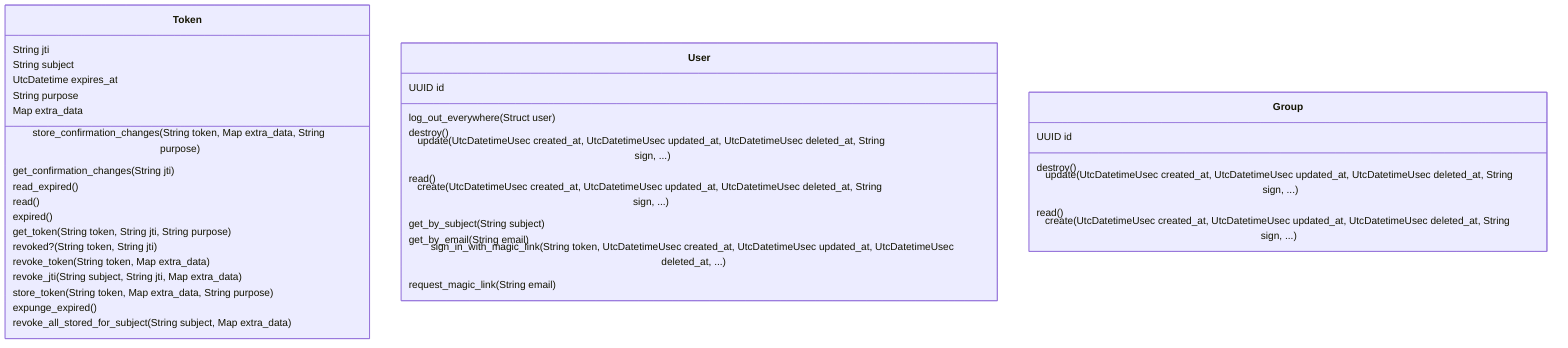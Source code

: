classDiagram
    class Token {
        String jti
        String subject
        UtcDatetime expires_at
        String purpose
        Map extra_data
        store_confirmation_changes(String token, Map extra_data, String purpose)
        get_confirmation_changes(String jti)
        read_expired()
        read()
        expired()
        get_token(String token, String jti, String purpose)
        revoked?(String token, String jti)
        revoke_token(String token, Map extra_data)
        revoke_jti(String subject, String jti, Map extra_data)
        store_token(String token, Map extra_data, String purpose)
        expunge_expired()
        revoke_all_stored_for_subject(String subject, Map extra_data)
    }
    class User {
        UUID id
        log_out_everywhere(Struct user)
        destroy()
        update(UtcDatetimeUsec created_at, UtcDatetimeUsec updated_at, UtcDatetimeUsec deleted_at, String sign, ...)
        read()
        create(UtcDatetimeUsec created_at, UtcDatetimeUsec updated_at, UtcDatetimeUsec deleted_at, String sign, ...)
        get_by_subject(String subject)
        get_by_email(String email)
        sign_in_with_magic_link(String token, UtcDatetimeUsec created_at, UtcDatetimeUsec updated_at, UtcDatetimeUsec deleted_at, ...)
        request_magic_link(String email)
    }
    class Group {
        UUID id
        destroy()
        update(UtcDatetimeUsec created_at, UtcDatetimeUsec updated_at, UtcDatetimeUsec deleted_at, String sign, ...)
        read()
        create(UtcDatetimeUsec created_at, UtcDatetimeUsec updated_at, UtcDatetimeUsec deleted_at, String sign, ...)
    }